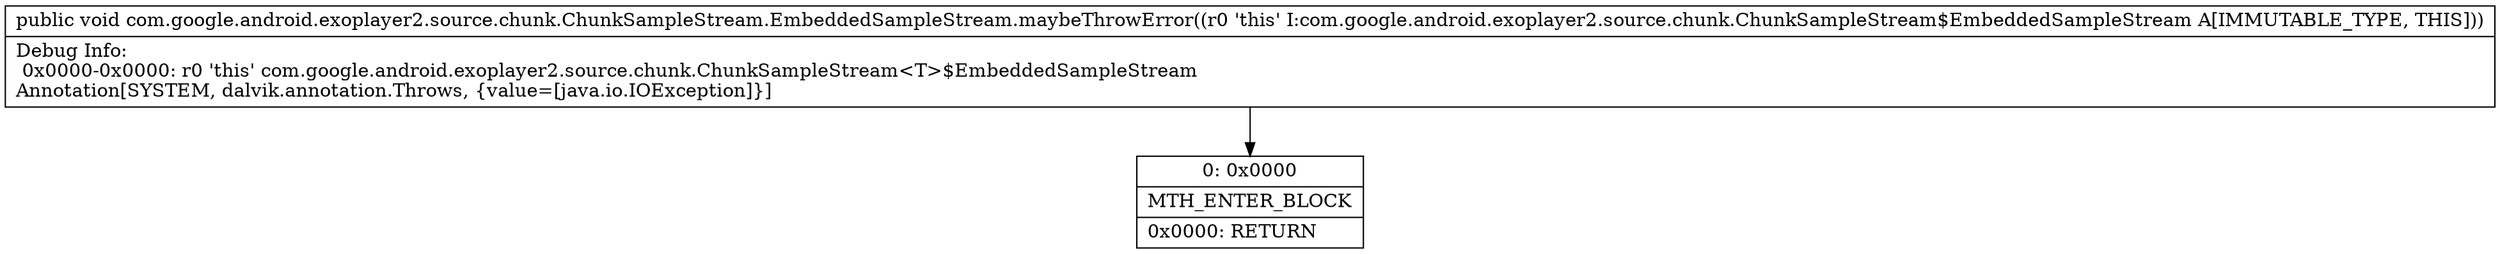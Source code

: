 digraph "CFG forcom.google.android.exoplayer2.source.chunk.ChunkSampleStream.EmbeddedSampleStream.maybeThrowError()V" {
Node_0 [shape=record,label="{0\:\ 0x0000|MTH_ENTER_BLOCK\l|0x0000: RETURN   \l}"];
MethodNode[shape=record,label="{public void com.google.android.exoplayer2.source.chunk.ChunkSampleStream.EmbeddedSampleStream.maybeThrowError((r0 'this' I:com.google.android.exoplayer2.source.chunk.ChunkSampleStream$EmbeddedSampleStream A[IMMUTABLE_TYPE, THIS]))  | Debug Info:\l  0x0000\-0x0000: r0 'this' com.google.android.exoplayer2.source.chunk.ChunkSampleStream\<T\>$EmbeddedSampleStream\lAnnotation[SYSTEM, dalvik.annotation.Throws, \{value=[java.io.IOException]\}]\l}"];
MethodNode -> Node_0;
}

